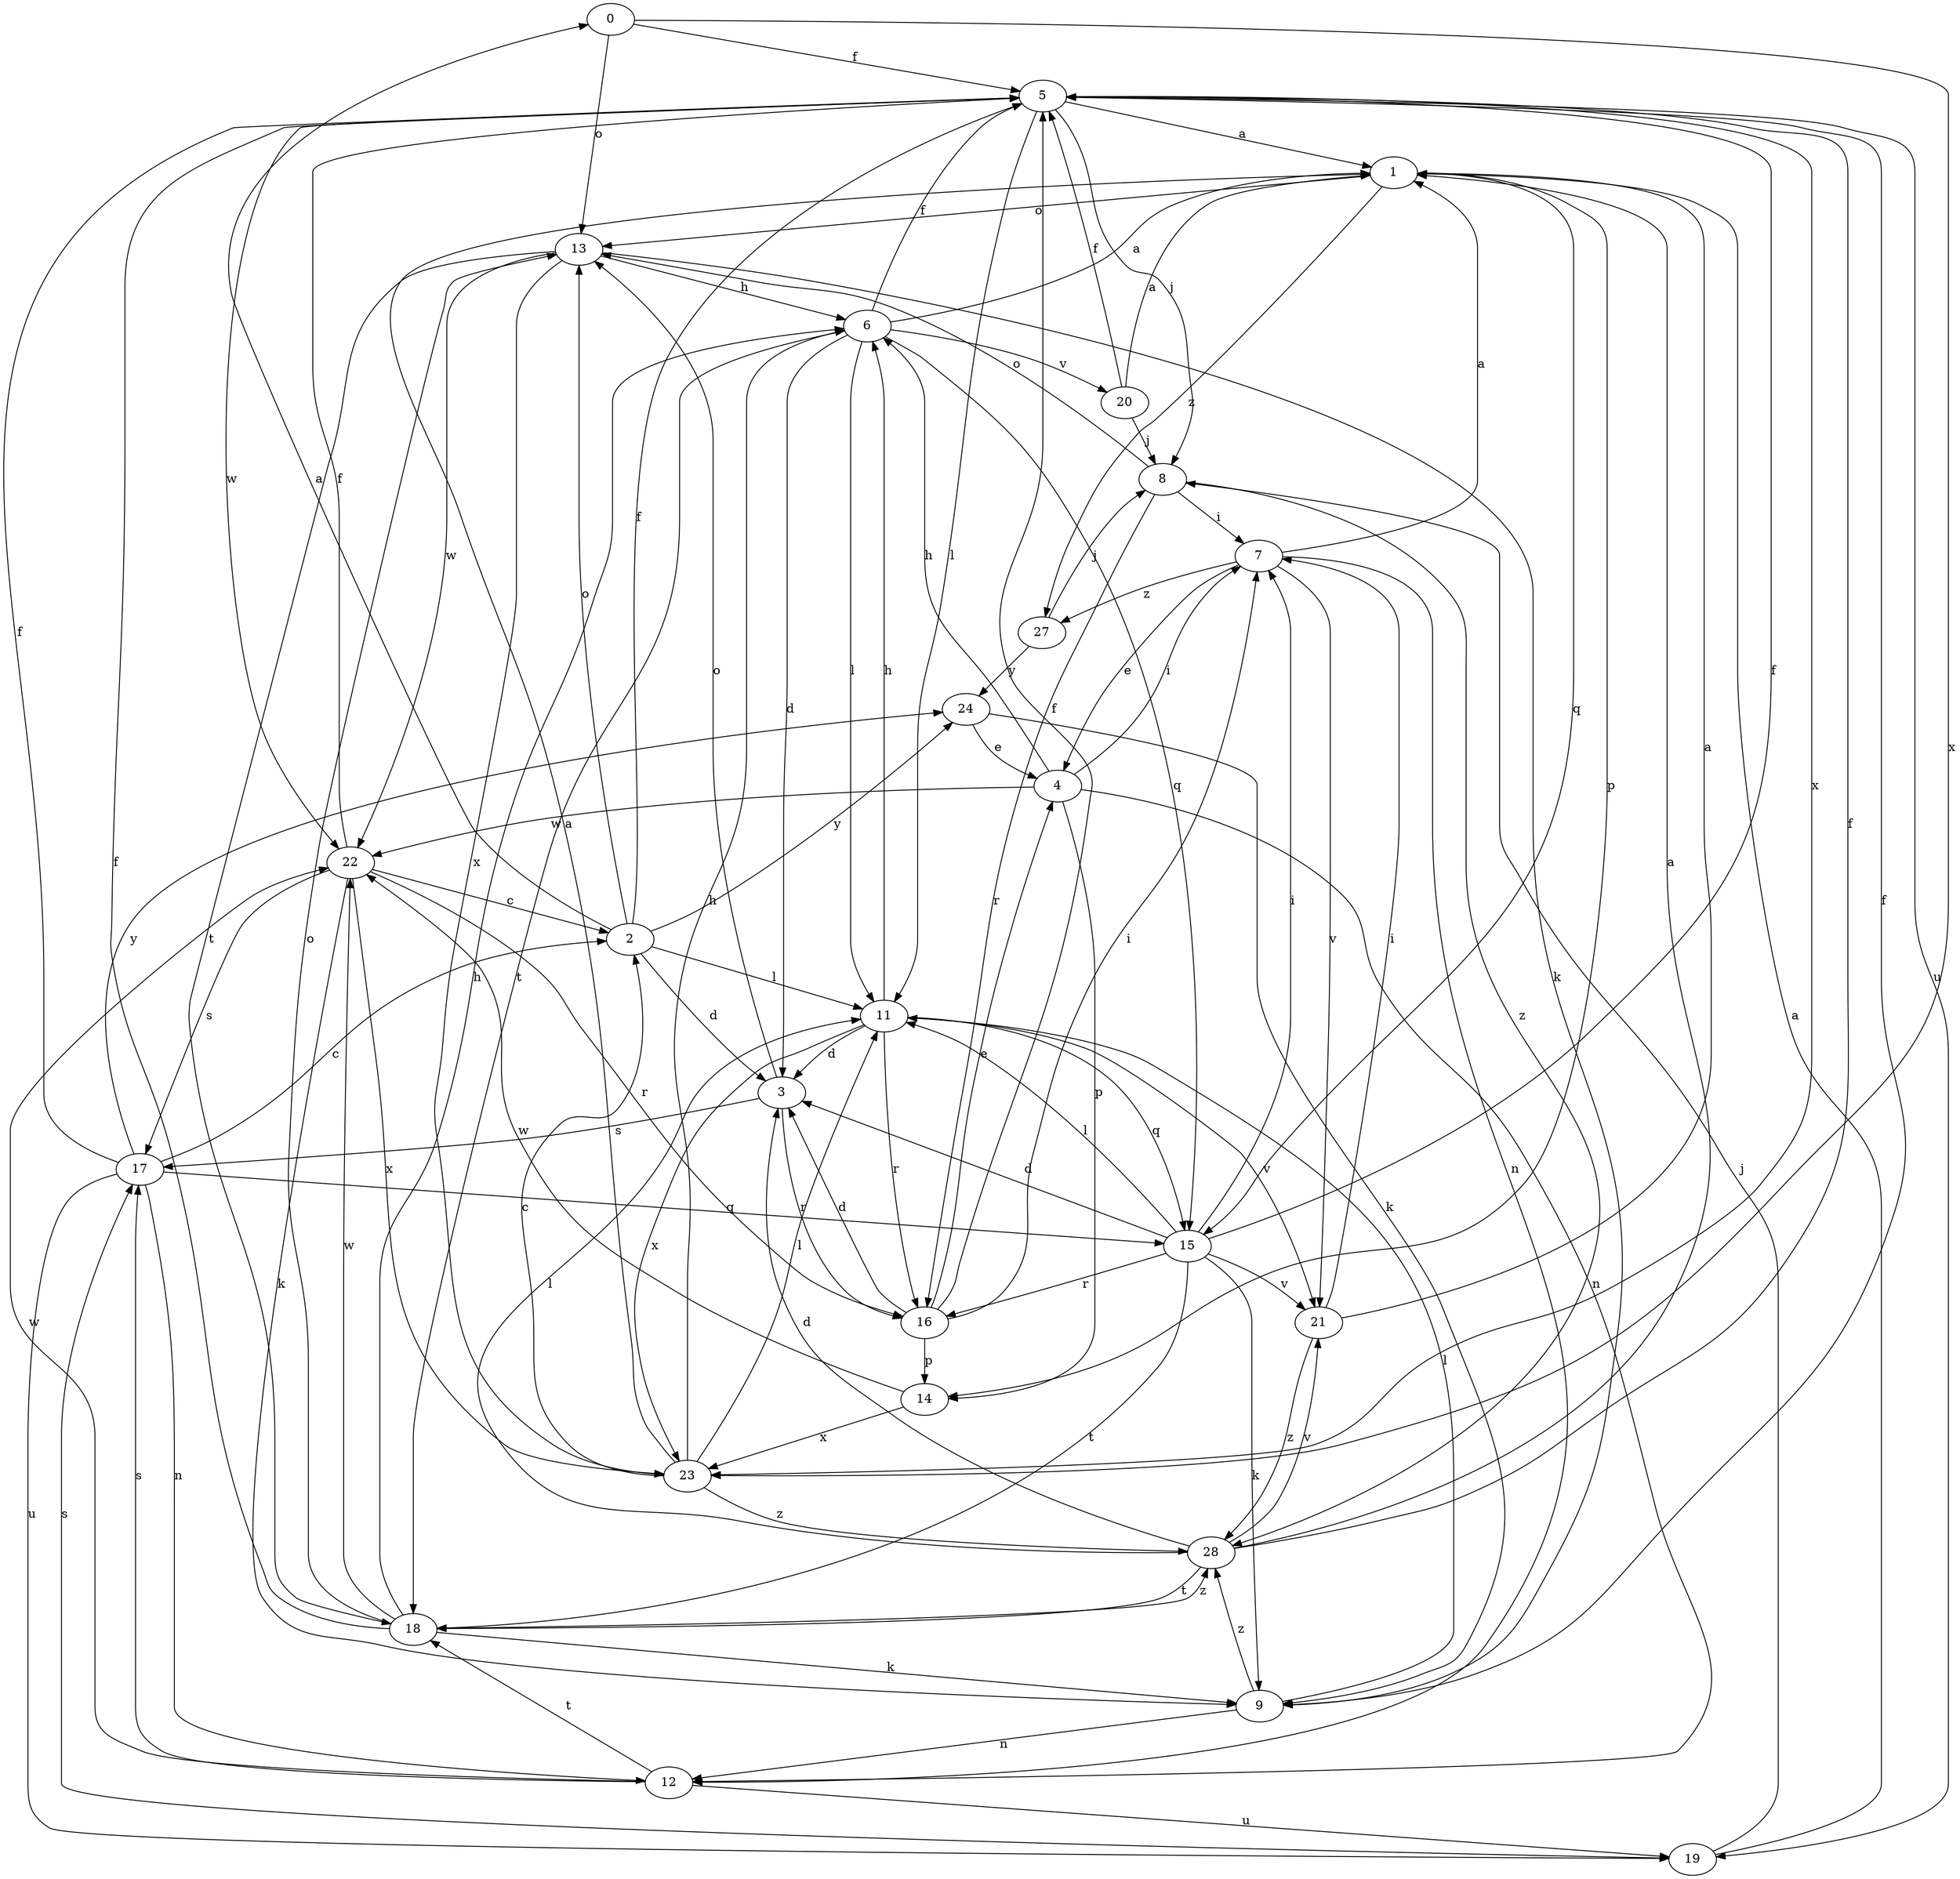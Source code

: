 strict digraph  {
0;
1;
2;
3;
4;
5;
6;
7;
8;
9;
11;
12;
13;
14;
15;
16;
17;
18;
19;
20;
21;
22;
23;
24;
27;
28;
0 -> 5  [label=f];
0 -> 13  [label=o];
0 -> 23  [label=x];
1 -> 13  [label=o];
1 -> 14  [label=p];
1 -> 15  [label=q];
1 -> 27  [label=z];
2 -> 0  [label=a];
2 -> 3  [label=d];
2 -> 5  [label=f];
2 -> 11  [label=l];
2 -> 13  [label=o];
2 -> 24  [label=y];
3 -> 13  [label=o];
3 -> 16  [label=r];
3 -> 17  [label=s];
4 -> 6  [label=h];
4 -> 7  [label=i];
4 -> 12  [label=n];
4 -> 14  [label=p];
4 -> 22  [label=w];
5 -> 1  [label=a];
5 -> 8  [label=j];
5 -> 11  [label=l];
5 -> 19  [label=u];
5 -> 22  [label=w];
5 -> 23  [label=x];
6 -> 1  [label=a];
6 -> 3  [label=d];
6 -> 5  [label=f];
6 -> 11  [label=l];
6 -> 15  [label=q];
6 -> 18  [label=t];
6 -> 20  [label=v];
7 -> 1  [label=a];
7 -> 4  [label=e];
7 -> 12  [label=n];
7 -> 21  [label=v];
7 -> 27  [label=z];
8 -> 7  [label=i];
8 -> 13  [label=o];
8 -> 16  [label=r];
8 -> 28  [label=z];
9 -> 5  [label=f];
9 -> 11  [label=l];
9 -> 12  [label=n];
9 -> 28  [label=z];
11 -> 3  [label=d];
11 -> 6  [label=h];
11 -> 15  [label=q];
11 -> 16  [label=r];
11 -> 21  [label=v];
11 -> 23  [label=x];
12 -> 17  [label=s];
12 -> 18  [label=t];
12 -> 19  [label=u];
12 -> 22  [label=w];
13 -> 6  [label=h];
13 -> 9  [label=k];
13 -> 18  [label=t];
13 -> 22  [label=w];
13 -> 23  [label=x];
14 -> 22  [label=w];
14 -> 23  [label=x];
15 -> 3  [label=d];
15 -> 5  [label=f];
15 -> 7  [label=i];
15 -> 9  [label=k];
15 -> 11  [label=l];
15 -> 16  [label=r];
15 -> 18  [label=t];
15 -> 21  [label=v];
16 -> 3  [label=d];
16 -> 4  [label=e];
16 -> 5  [label=f];
16 -> 7  [label=i];
16 -> 14  [label=p];
17 -> 2  [label=c];
17 -> 5  [label=f];
17 -> 12  [label=n];
17 -> 15  [label=q];
17 -> 19  [label=u];
17 -> 24  [label=y];
18 -> 5  [label=f];
18 -> 6  [label=h];
18 -> 9  [label=k];
18 -> 13  [label=o];
18 -> 22  [label=w];
18 -> 28  [label=z];
19 -> 1  [label=a];
19 -> 8  [label=j];
19 -> 17  [label=s];
20 -> 1  [label=a];
20 -> 5  [label=f];
20 -> 8  [label=j];
21 -> 1  [label=a];
21 -> 7  [label=i];
21 -> 28  [label=z];
22 -> 2  [label=c];
22 -> 5  [label=f];
22 -> 9  [label=k];
22 -> 16  [label=r];
22 -> 17  [label=s];
22 -> 23  [label=x];
23 -> 1  [label=a];
23 -> 2  [label=c];
23 -> 6  [label=h];
23 -> 11  [label=l];
23 -> 28  [label=z];
24 -> 4  [label=e];
24 -> 9  [label=k];
27 -> 8  [label=j];
27 -> 24  [label=y];
28 -> 1  [label=a];
28 -> 3  [label=d];
28 -> 5  [label=f];
28 -> 11  [label=l];
28 -> 18  [label=t];
28 -> 21  [label=v];
}
